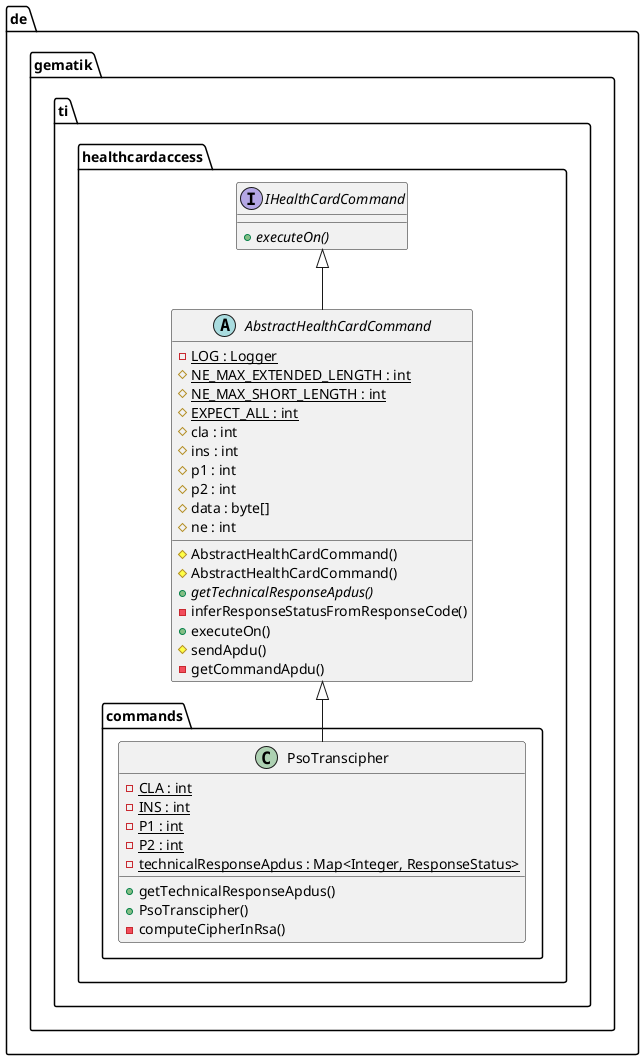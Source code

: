 @startuml

 package de.gematik.ti.healthcardaccess {
    interface IHealthCardCommand {
        {abstract} + executeOn()
    }
  }

 package de.gematik.ti.healthcardaccess {
    abstract class AbstractHealthCardCommand {
        {static} - LOG : Logger
        {static} # NE_MAX_EXTENDED_LENGTH : int
        {static} # NE_MAX_SHORT_LENGTH : int
        {static} # EXPECT_ALL : int
        # cla : int
        # ins : int
        # p1 : int
        # p2 : int
        # data : byte[]
        # ne : int
        # AbstractHealthCardCommand()
        # AbstractHealthCardCommand()
        {abstract} + getTechnicalResponseApdus()
        - inferResponseStatusFromResponseCode()
        + executeOn()
        # sendApdu()
        - getCommandApdu()
    }
  }

  package de.gematik.ti.healthcardaccess {
     package de.gematik.ti.healthcardaccess.commands {
       class PsoTranscipher {
           {static} - CLA : int
           {static} - INS : int
           {static} - P1 : int
           {static} - P2 : int
           {static} - technicalResponseApdus : Map<Integer, ResponseStatus>
           + getTechnicalResponseApdus()
           + PsoTranscipher()
           - computeCipherInRsa()
       }
     }
   }

  AbstractHealthCardCommand -up-|> IHealthCardCommand
  PsoTranscipher -up-|> AbstractHealthCardCommand

@enduml